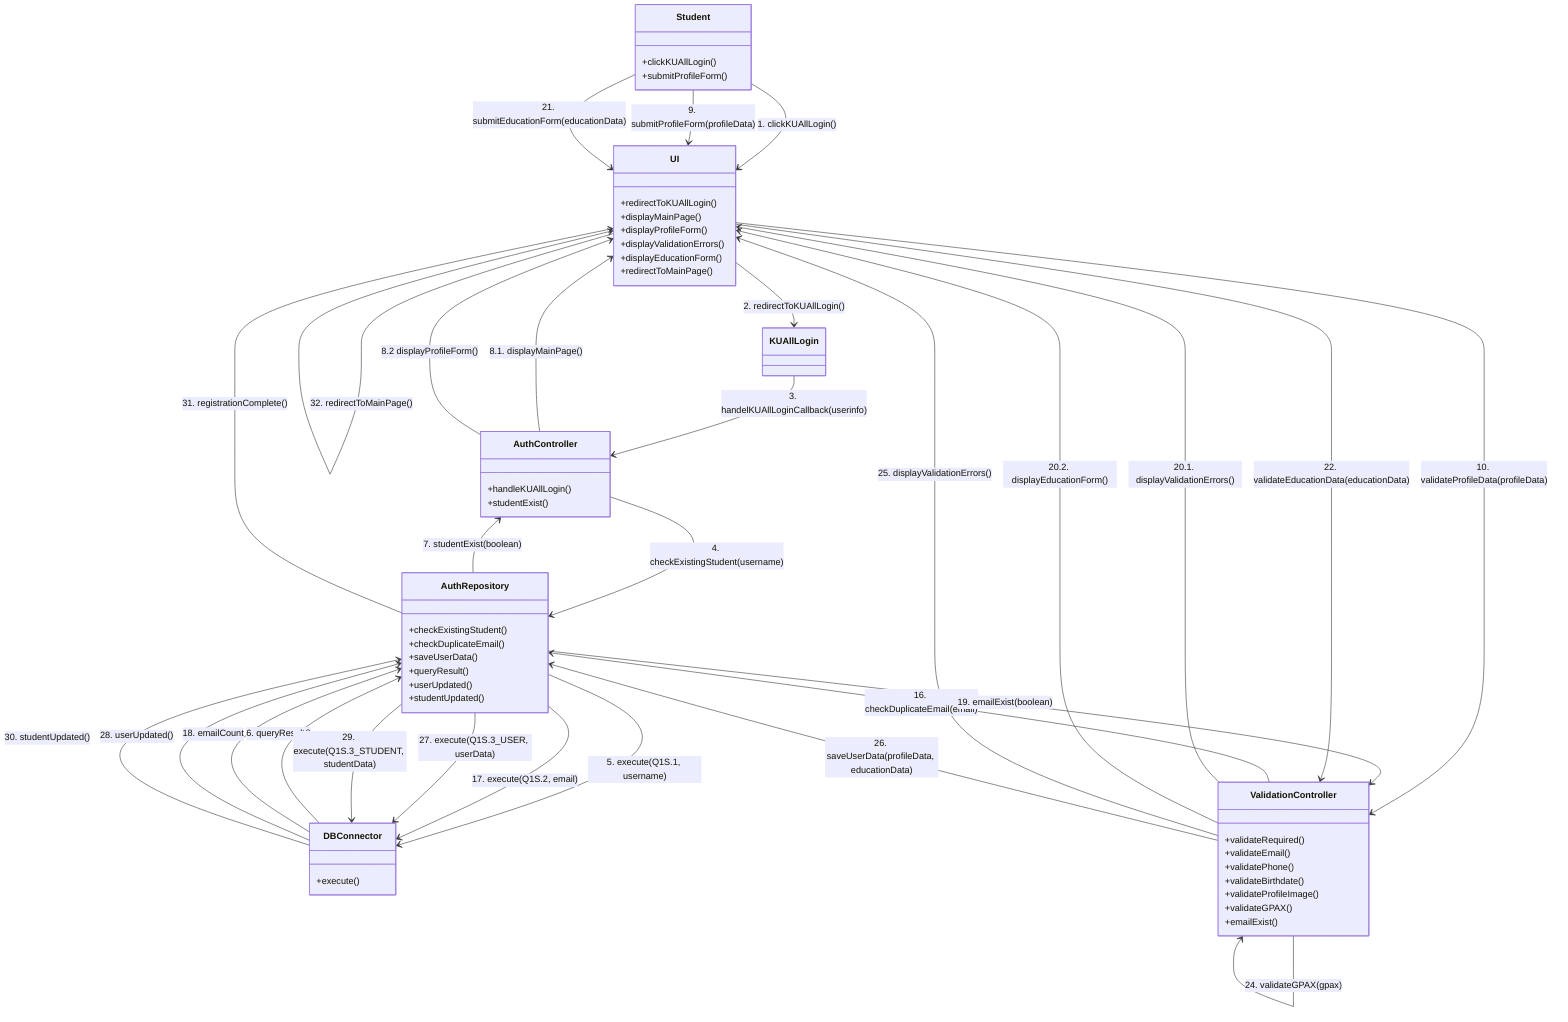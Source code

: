 classDiagram
Student --> UI: 1. clickKUAllLogin()
UI --> KUAllLogin: 2. redirectToKUAllLogin()
KUAllLogin --> AuthController: 3. handelKUAllLoginCallback(userinfo)
AuthController --> AuthRepository: 4. checkExistingStudent(username)
AuthRepository --> DBConnector: 5. execute(Q1S.1, username)
DBConnector --> AuthRepository: 6. queryResult()
AuthRepository --> AuthController: 7. studentExist(boolean)
AuthController --> UI: 8.1. displayMainPage()
AuthController --> UI: 8.2 displayProfileForm()

Student --> UI: 9. submitProfileForm(profileData)
UI --> ValidationController: 10. validateProfileData(profileData)
ValidationController --> ValidationController: 11. validateRequired(title, firstName, lastName)
ValidationController --> ValidationController: 12. validateEmail(email)
ValidationController --> ValidationController: 13. validatePhone(phoneNumber)
ValidationController --> ValidationController: 14. validateBirthdate(birthdate)
ValidationController --> ValidationController: 15. validateProfileImage(image)
ValidationController --> AuthRepository: 16. checkDuplicateEmail(email)
AuthRepository --> DBConnector: 17. execute(Q1S.2, email)
DBConnector --> AuthRepository: 18. emailCount
AuthRepository --> ValidationController: 19. emailExist(boolean)
ValidationController --> UI : 20.1. displayValidationErrors()
ValidationController --> UI: 20.2. displayEducationForm()

Student --> UI: 21. submitEducationForm(educationData)
UI --> ValidationController: 22. validateEducationData(educationData)
ValidationController --> ValidationController: 23. validateRequired(faculty, major)
ValidationController --> ValidationController: 24. validateGPAX(gpax)
ValidationController --> UI : 25. displayValidationErrors()
ValidationController --> AuthRepository: 26. saveUserData(profileData, educationData)
AuthRepository --> DBConnector: 27. execute(Q1S.3_USER, userData)
DBConnector --> AuthRepository: 28. userUpdated()
AuthRepository --> DBConnector: 29. execute(Q1S.3_STUDENT, studentData)
DBConnector --> AuthRepository: 30. studentUpdated()
AuthRepository --> UI: 31. registrationComplete()
UI --> UI: 32. redirectToMainPage()

    class Student {
        +clickKUAllLogin()
        +submitProfileForm()
    }

    class UI {
        +redirectToKUAllLogin()
        +displayMainPage()
        +displayProfileForm()
        +displayValidationErrors()
        +displayEducationForm()
        +redirectToMainPage()
    }

    class ValidationController {
        +validateRequired()
        +validateEmail()
        +validatePhone()
        +validateBirthdate()
        +validateProfileImage()
        +validateGPAX()
        +emailExist()
    }

    class AuthController {
        +handleKUAllLogin()
        +studentExist()
    }

    class AuthRepository {
        +checkExistingStudent()
        +checkDuplicateEmail()
        +saveUserData()
        +queryResult()
        +userUpdated()
        +studentUpdated()
    }

    class DBConnector {
        +execute()
    }

    class KUAllLogin{
    }